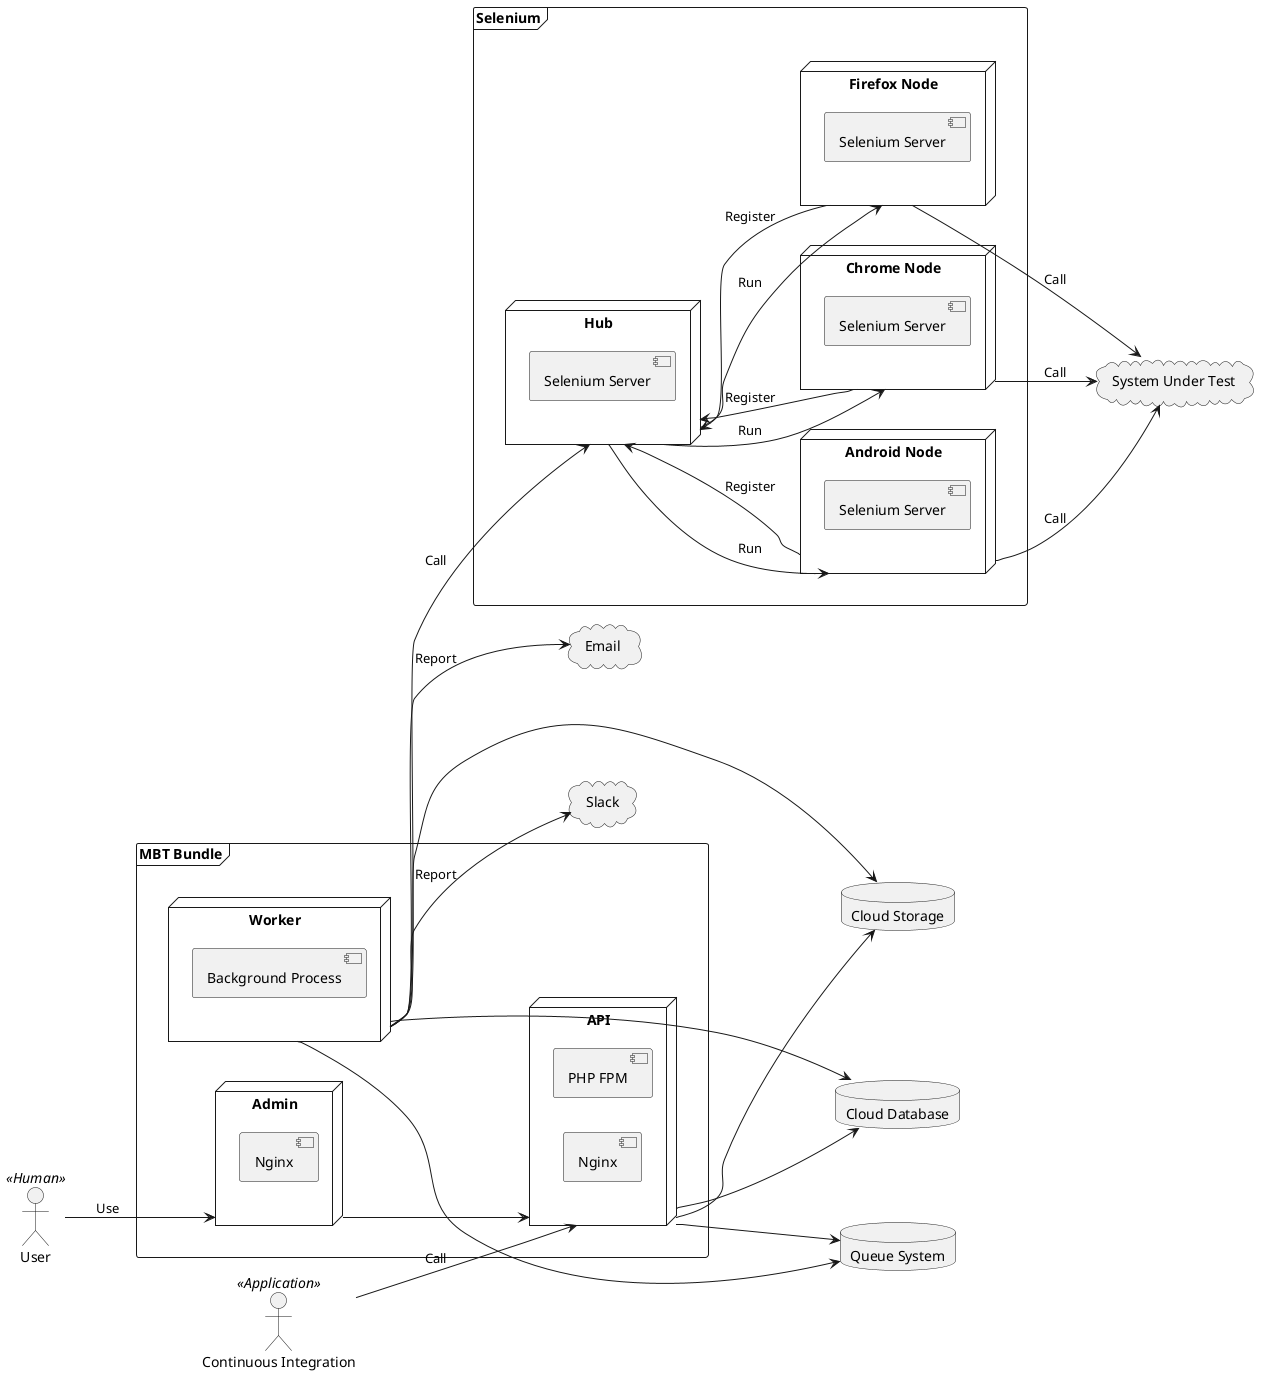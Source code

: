 @startuml

left to right direction

actor User as user << Human >>
actor "Continuous Integration" as ci << Application >>

cloud "System Under Test" as sut
cloud "Slack" as slack
cloud "Email" as email

database "Cloud Storage" as storage
database "Cloud Database" as database
database "Queue System" as queue

frame "MBT Bundle" as bundle {
    node API as api {
        [PHP FPM] as php_api
        [Nginx] as nginx_api
    }

    node Worker as worker {
        [Background Process] as process
    }

    node Admin as admin {
        [Nginx] as nginx_admin
    }
}

frame "Selenium" as selenium {
    node Hub as hub {
        [Selenium Server] as selenium_server_1
    }

    node "Firefox Node" as firefox {
        [Selenium Server] as selenium_server_2
    }

    node "Chrome Node" as chrome {
        [Selenium Server] as selenium_server_3
    }

    node "Android Node" as android {
        [Selenium Server] as selenium_server_4
    }
}

user --> admin : Use
ci --> api : Call

admin --> api

api --> storage
api --> database
api --> queue

worker --> storage
worker --> database
worker --> queue

worker --> slack : Report
worker --> email : Report

worker --> hub : Call
hub --> firefox: Run
hub --> chrome: Run
hub --> android: Run
firefox --> hub: Register
chrome --> hub: Register
android --> hub: Register

firefox --> sut : Call
chrome --> sut : Call
android --> sut : Call

@enduml
